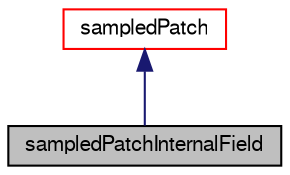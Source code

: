 digraph "sampledPatchInternalField"
{
  bgcolor="transparent";
  edge [fontname="FreeSans",fontsize="10",labelfontname="FreeSans",labelfontsize="10"];
  node [fontname="FreeSans",fontsize="10",shape=record];
  Node15 [label="sampledPatchInternalField",height=0.2,width=0.4,color="black", fillcolor="grey75", style="filled", fontcolor="black"];
  Node16 -> Node15 [dir="back",color="midnightblue",fontsize="10",style="solid",fontname="FreeSans"];
  Node16 [label="sampledPatch",height=0.2,width=0.4,color="red",URL="$a29366.html",tooltip="A sampledSurface on patches. Non-triangulated by default. "];
}

